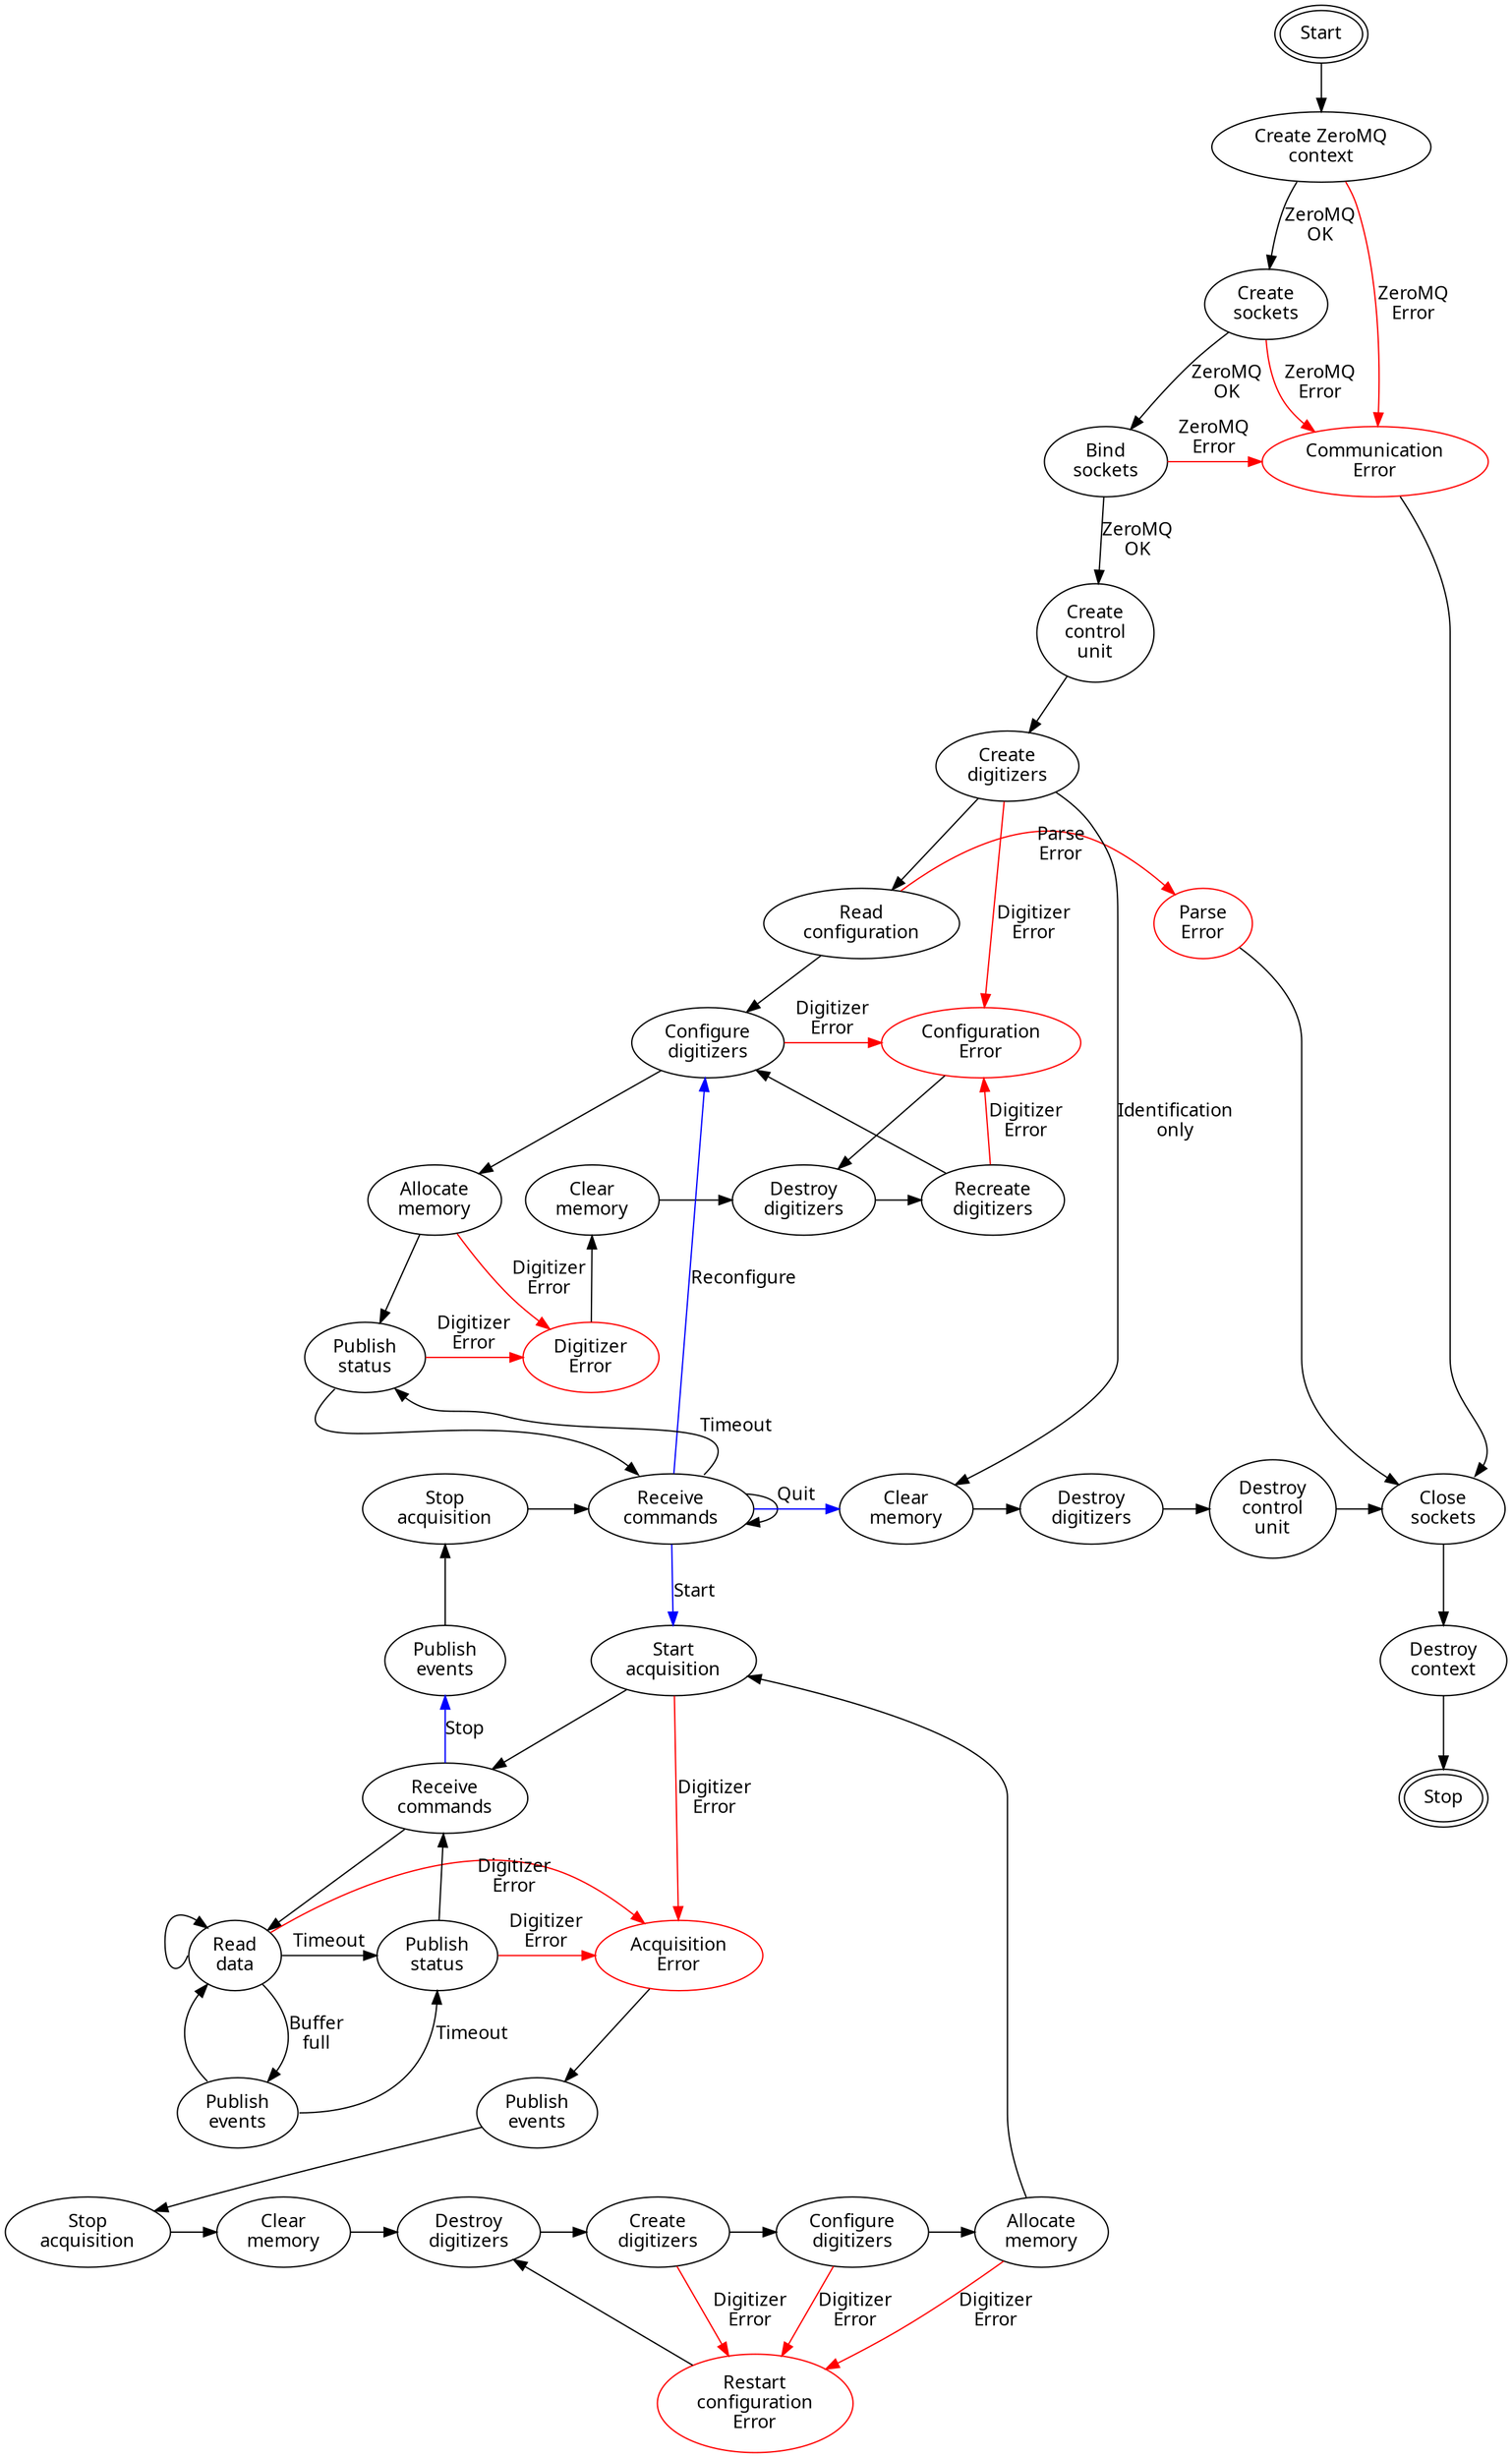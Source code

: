 digraph D {
    node [fontname = "Linux Biolinum"];
    edge [fontname = "Linux Biolinum"];

    start [label = "Start", peripheries = 2];
    create_context [label = "Create ZeroMQ\ncontext"];
    create_sockets [label = "Create\nsockets"];
    bind_sockets [label = "Bind\nsockets"];
    read_config [label = "Read\nconfiguration"];
    create_control_unit [label = "Create\ncontrol\nunit"];
    create_digitizer [label = "Create\ndigitizers"];
    recreate_digitizer [label = "Recreate\ndigitizers"];
    configure_digitizer [label = "Configure\ndigitizers"];
    allocate_memory [label = "Allocate\nmemory"];
    reconfigure_clear_memory [label = "Clear\nmemory"];
    reconfigure_destroy_digitizer [label = "Destroy\ndigitizers"];

    receive_commands [label = "Receive\ncommands"];
    publish_status [label = "Publish\nstatus"];
    start_acquisition [label = "Start\nacquisition"];
    stop_acquisition [label = "Stop\nacquisition"];

    acquisition_receive_commands [label = "Receive\ncommands"];
    read_data [label = "Read\ndata"];
    publish_events [label = "Publish\nevents"];
    acquisition_publish_status [label = "Publish\nstatus"];
    stop_publish_events [label = "Publish\nevents"];

    restart_publish_events [label = "Publish\nevents"];
    restart_stop_acquisition [label = "Stop\nacquisition"];
    restart_clear_memory [label = "Clear\nmemory"];
    restart_destroy_digitizer [label = "Destroy\ndigitizers"];
    restart_create_digitizer [label = "Create\ndigitizers"];
    restart_configure_digitizer [label = "Configure\ndigitizers"];
    restart_allocate_memory [label = "Allocate\nmemory"];

    clear_memory [label = "Clear\nmemory"];
    destroy_digitizer [label = "Destroy\ndigitizers"];
    destroy_control_unit [label = "Destroy\ncontrol\nunit"];
    close_sockets [label = "Close\nsockets"];
    destroy_context [label = "Destroy\ncontext"];
    stop [label = "Stop", peripheries = 2];

    communication_error [label = "Communication\nError", color = "red"];
    parse_error [label = "Parse\nError", color = "red"];
    digitizer_error [label = "Digitizer\nError", color = "red"];
    configure_error [label = "Configuration\nError", color = "red"];
    acquisition_error [label = "Acquisition\nError", color = "red"];
    restart_configure_error [label = "Restart\nconfiguration\nError", color = "red"];

    {rank = "source"; start}
    {rank = "same"; bind_sockets communication_error}
    {rank = "same"; read_config parse_error}
    {rank = "same"; configure_digitizer configure_error}
    //{rank = "same"; receive_commands stop_acquisition}
    {rank = "same"; allocate_memory reconfigure_clear_memory reconfigure_destroy_digitizer recreate_digitizer}
    {rank = "same"; publish_status digitizer_error}
    {rank = "same"; start_acquisition stop_publish_events}
    {rank = "same"; receive_commands stop_acquisition clear_memory destroy_digitizer destroy_control_unit close_sockets}
    {rank = "same"; acquisition_receive_commands}
    {rank = "same"; read_data acquisition_publish_status acquisition_error}
    {rank = "same"; restart_stop_acquisition restart_clear_memory restart_destroy_digitizer restart_create_digitizer restart_configure_digitizer restart_allocate_memory}

    start -> create_context;
    create_context -> create_sockets [label = "ZeroMQ\nOK"];
    create_sockets -> bind_sockets [label = "ZeroMQ\nOK"];
    bind_sockets -> create_control_unit [label = "ZeroMQ\nOK"];
    create_control_unit -> create_digitizer;
    create_digitizer -> clear_memory [label = "Identification\nonly"];
    create_digitizer -> read_config;
    read_config -> configure_digitizer;
    recreate_digitizer -> configure_digitizer;
    configure_digitizer -> allocate_memory;
    allocate_memory -> publish_status;
    reconfigure_destroy_digitizer -> recreate_digitizer;
    receive_commands -> receive_commands;
    receive_commands -> publish_status [label = "Timeout", tailport = "ne", headport = "se"];
    publish_status -> receive_commands [tailport = "sw", headport = "nw"];
    receive_commands -> start_acquisition [label = "Start", color = "blue"];
    start_acquisition -> acquisition_receive_commands;
    start_acquisition -> acquisition_error [label = "Digitizer\nError", color = "red"];
    acquisition_receive_commands -> read_data;
    //acquisition_receive_commands -> read_data [tailport = "se", headport = "ne"];
    //acquisition_receive_commands -> poll_digitizer [tailport = "se", headport = "ne"];
    //poll_digitizer -> read_data [label = "Event(s)\navailable"];
    read_data -> acquisition_publish_status [label = "Timeout"];
    read_data -> publish_events [label = "Buffer\nfull", tailport = "se", headport = "ne"];
    read_data -> read_data [tailport = "w", headport = "nw"];
    publish_events -> read_data [tailport = "nw", headport = "sw"];
    publish_events -> acquisition_publish_status [label = "Timeout", tailport = "e", headport = "s"];
    acquisition_publish_status -> acquisition_receive_commands;
    acquisition_publish_status -> acquisition_error [label = "Digitizer\nError", color = "red"];
    //poll_digitizer -> acquisition_publish_status [label = "No events\navailable"];
    acquisition_receive_commands -> stop_publish_events [label = "Stop", color = "blue", weight=8];
    stop_publish_events -> stop_acquisition [weight=8];
    stop_acquisition -> receive_commands;
    clear_memory -> destroy_digitizer;
    receive_commands -> configure_digitizer [label = "Reconfigure", color = "blue"];

    parse_error -> close_sockets;

    create_context -> communication_error [label = "ZeroMQ\nError", color = "red"];
    create_sockets -> communication_error [label = "ZeroMQ\nError", color = "red"];
    bind_sockets -> communication_error [label = "ZeroMQ\nError", color = "red"];
    communication_error -> close_sockets [headport = "ne"];

    create_digitizer -> configure_error [label = "Digitizer\nError", color = "red"];
    recreate_digitizer -> configure_error [label = "Digitizer\nError", color = "red"];
    read_config -> parse_error [label = "Parse\nError", color = "red"];
    configure_digitizer -> configure_error [label = "Digitizer\nError", color = "red"];
    publish_status -> digitizer_error [label = "Digitizer\nError", color = "red"];
    allocate_memory -> digitizer_error [label = "Digitizer\nError", color = "red"];
    configure_error -> reconfigure_destroy_digitizer;
    digitizer_error -> reconfigure_clear_memory;
    reconfigure_clear_memory -> reconfigure_destroy_digitizer;

    restart_publish_events -> restart_stop_acquisition;
    restart_create_digitizer -> restart_configure_error [label = "Digitizer\nError", color = "red"];
    restart_configure_digitizer -> restart_configure_error [label = "Digitizer\nError", color = "red"];
    restart_allocate_memory -> restart_configure_error [label = "Digitizer\nError", color = "red"];
    restart_configure_error -> restart_destroy_digitizer;

    //poll_digitizer -> acquisition_error [label = "Digitizer\nError", color = "red"];
    read_data -> acquisition_error [label = "Digitizer\nError", color = "red"];
    acquisition_error -> restart_publish_events;
    restart_stop_acquisition -> restart_clear_memory;
    restart_clear_memory -> restart_destroy_digitizer;
    restart_destroy_digitizer -> restart_create_digitizer;
    restart_create_digitizer -> restart_configure_digitizer;
    restart_configure_digitizer -> restart_allocate_memory;
    restart_allocate_memory -> start_acquisition;


    //receive_commands -> destroy_digitizer [label = "Off or SIGINT\nor SIGTERM", color = "blue"];
    receive_commands -> clear_memory [label = "Quit", color = "blue"];
    destroy_digitizer -> destroy_control_unit;
    destroy_control_unit -> close_sockets;
    close_sockets -> destroy_context;
    destroy_context -> stop;
}
